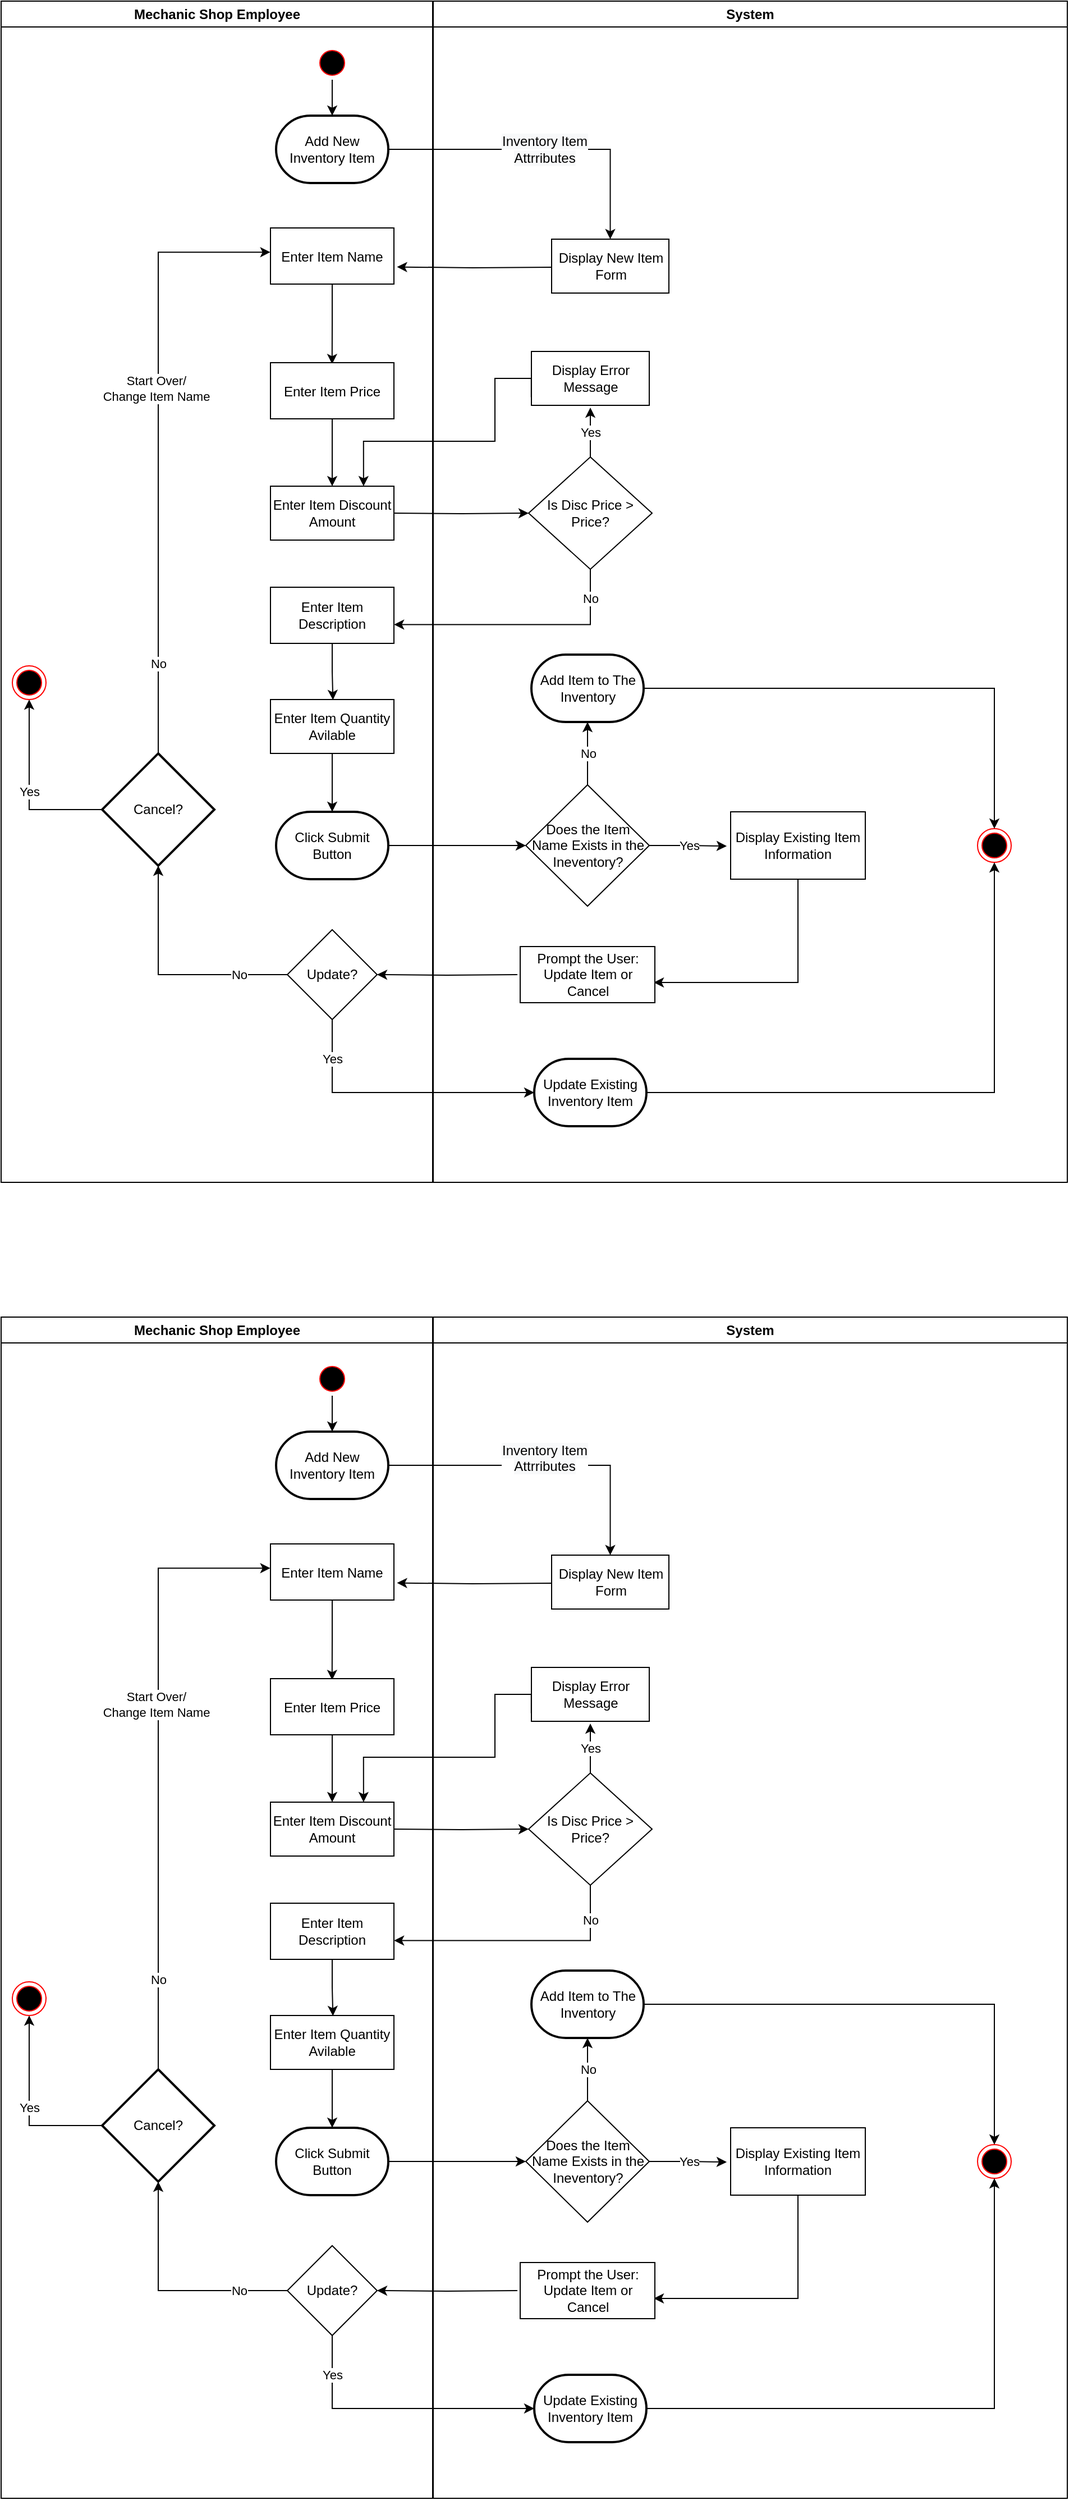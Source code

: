 <mxfile version="20.2.3" type="device"><diagram name="Page-1" id="e7e014a7-5840-1c2e-5031-d8a46d1fe8dd"><mxGraphModel dx="1221" dy="811" grid="1" gridSize="10" guides="1" tooltips="1" connect="1" arrows="1" fold="1" page="1" pageScale="1" pageWidth="1169" pageHeight="826" background="none" math="0" shadow="0"><root><mxCell id="0"/><mxCell id="1" parent="0"/><mxCell id="2" value="Mechanic Shop Employee" style="swimlane;whiteSpace=wrap" parent="1" vertex="1"><mxGeometry x="60" y="128" width="384.5" height="1052" as="geometry"/></mxCell><mxCell id="PDCj6LXdxrXeWzf4pHw9-82" style="edgeStyle=orthogonalEdgeStyle;rounded=0;orthogonalLoop=1;jettySize=auto;html=1;entryX=0.5;entryY=0;entryDx=0;entryDy=0;entryPerimeter=0;" parent="2" source="5" target="PDCj6LXdxrXeWzf4pHw9-81" edge="1"><mxGeometry relative="1" as="geometry"/></mxCell><mxCell id="5" value="" style="ellipse;shape=startState;fillColor=#000000;strokeColor=#ff0000;" parent="2" vertex="1"><mxGeometry x="280" y="40" width="30" height="30" as="geometry"/></mxCell><mxCell id="PDCj6LXdxrXeWzf4pHw9-55" style="edgeStyle=orthogonalEdgeStyle;rounded=0;orthogonalLoop=1;jettySize=auto;html=1;entryX=0.499;entryY=0.024;entryDx=0;entryDy=0;entryPerimeter=0;" parent="2" source="8" target="10" edge="1"><mxGeometry relative="1" as="geometry"/></mxCell><mxCell id="8" value="Enter Item Name" style="" parent="2" vertex="1"><mxGeometry x="240" y="202" width="110" height="50" as="geometry"/></mxCell><mxCell id="P8vSpgIrs2xWnRhI39YD-39" style="edgeStyle=orthogonalEdgeStyle;rounded=0;orthogonalLoop=1;jettySize=auto;html=1;entryX=0.5;entryY=0;entryDx=0;entryDy=0;" edge="1" parent="2" source="10" target="PDCj6LXdxrXeWzf4pHw9-51"><mxGeometry relative="1" as="geometry"/></mxCell><mxCell id="10" value="Enter Item Price" style="" parent="2" vertex="1"><mxGeometry x="240" y="322" width="110" height="50" as="geometry"/></mxCell><mxCell id="PDCj6LXdxrXeWzf4pHw9-51" value="Enter Item Discount Amount" style="rounded=0;whiteSpace=wrap;html=1;" parent="2" vertex="1"><mxGeometry x="240" y="432" width="110" height="48" as="geometry"/></mxCell><mxCell id="PDCj6LXdxrXeWzf4pHw9-69" style="edgeStyle=orthogonalEdgeStyle;rounded=0;orthogonalLoop=1;jettySize=auto;html=1;entryX=0.506;entryY=0.008;entryDx=0;entryDy=0;entryPerimeter=0;" parent="2" source="PDCj6LXdxrXeWzf4pHw9-62" target="PDCj6LXdxrXeWzf4pHw9-68" edge="1"><mxGeometry relative="1" as="geometry"/></mxCell><mxCell id="PDCj6LXdxrXeWzf4pHw9-62" value="Enter Item Description" style="rounded=0;whiteSpace=wrap;html=1;" parent="2" vertex="1"><mxGeometry x="240" y="522" width="110" height="50" as="geometry"/></mxCell><mxCell id="PDCj6LXdxrXeWzf4pHw9-65" value="Click Submit Button" style="strokeWidth=2;html=1;shape=mxgraph.flowchart.terminator;whiteSpace=wrap;" parent="2" vertex="1"><mxGeometry x="245" y="722" width="100" height="60" as="geometry"/></mxCell><mxCell id="PDCj6LXdxrXeWzf4pHw9-70" style="edgeStyle=orthogonalEdgeStyle;rounded=0;orthogonalLoop=1;jettySize=auto;html=1;entryX=0.5;entryY=0;entryDx=0;entryDy=0;entryPerimeter=0;" parent="2" source="PDCj6LXdxrXeWzf4pHw9-68" target="PDCj6LXdxrXeWzf4pHw9-65" edge="1"><mxGeometry relative="1" as="geometry"/></mxCell><mxCell id="PDCj6LXdxrXeWzf4pHw9-68" value="Enter Item Quantity Avilable" style="rounded=0;whiteSpace=wrap;html=1;" parent="2" vertex="1"><mxGeometry x="240" y="622" width="110" height="48" as="geometry"/></mxCell><mxCell id="PDCj6LXdxrXeWzf4pHw9-81" value="Add New Inventory Item" style="strokeWidth=2;html=1;shape=mxgraph.flowchart.terminator;whiteSpace=wrap;" parent="2" vertex="1"><mxGeometry x="245" y="102" width="100" height="60" as="geometry"/></mxCell><mxCell id="PDCj6LXdxrXeWzf4pHw9-101" value="No" style="edgeStyle=orthogonalEdgeStyle;rounded=0;orthogonalLoop=1;jettySize=auto;html=1;entryX=0.5;entryY=1;entryDx=0;entryDy=0;entryPerimeter=0;" parent="2" source="PDCj6LXdxrXeWzf4pHw9-89" target="PDCj6LXdxrXeWzf4pHw9-100" edge="1"><mxGeometry x="-0.591" relative="1" as="geometry"><mxPoint as="offset"/></mxGeometry></mxCell><mxCell id="PDCj6LXdxrXeWzf4pHw9-89" value="Update?" style="rhombus;whiteSpace=wrap;html=1;" parent="2" vertex="1"><mxGeometry x="255" y="827" width="80" height="80" as="geometry"/></mxCell><mxCell id="PDCj6LXdxrXeWzf4pHw9-103" value="Yes" style="edgeStyle=orthogonalEdgeStyle;rounded=0;orthogonalLoop=1;jettySize=auto;html=1;entryX=0.5;entryY=1;entryDx=0;entryDy=0;" parent="2" source="PDCj6LXdxrXeWzf4pHw9-100" target="PDCj6LXdxrXeWzf4pHw9-102" edge="1"><mxGeometry relative="1" as="geometry"/></mxCell><mxCell id="PDCj6LXdxrXeWzf4pHw9-104" value="No" style="edgeStyle=orthogonalEdgeStyle;rounded=0;orthogonalLoop=1;jettySize=auto;html=1;entryX=-0.001;entryY=0.432;entryDx=0;entryDy=0;entryPerimeter=0;" parent="2" source="PDCj6LXdxrXeWzf4pHw9-100" target="8" edge="1"><mxGeometry x="-0.705" relative="1" as="geometry"><Array as="points"><mxPoint x="140" y="224"/></Array><mxPoint as="offset"/></mxGeometry></mxCell><mxCell id="PDCj6LXdxrXeWzf4pHw9-106" value="Start Over/&lt;br&gt;Change Item Name" style="edgeLabel;html=1;align=center;verticalAlign=middle;resizable=0;points=[];" parent="PDCj6LXdxrXeWzf4pHw9-104" vertex="1" connectable="0"><mxGeometry x="0.191" y="2" relative="1" as="geometry"><mxPoint as="offset"/></mxGeometry></mxCell><mxCell id="PDCj6LXdxrXeWzf4pHw9-100" value="Cancel?" style="strokeWidth=2;html=1;shape=mxgraph.flowchart.decision;whiteSpace=wrap;" parent="2" vertex="1"><mxGeometry x="90" y="670" width="100" height="100" as="geometry"/></mxCell><mxCell id="PDCj6LXdxrXeWzf4pHw9-102" value="" style="ellipse;shape=endState;fillColor=#000000;strokeColor=#ff0000" parent="2" vertex="1"><mxGeometry x="10" y="592" width="30" height="30" as="geometry"/></mxCell><mxCell id="3" value="System" style="swimlane;whiteSpace=wrap" parent="1" vertex="1"><mxGeometry x="445" y="128" width="565" height="1052" as="geometry"/></mxCell><mxCell id="PDCj6LXdxrXeWzf4pHw9-47" value="Display New Item Form" style="rounded=0;whiteSpace=wrap;html=1;" parent="3" vertex="1"><mxGeometry x="105.5" y="212" width="104.5" height="48" as="geometry"/></mxCell><mxCell id="PDCj6LXdxrXeWzf4pHw9-60" value="Yes" style="edgeStyle=orthogonalEdgeStyle;rounded=0;orthogonalLoop=1;jettySize=auto;html=1;entryX=0.5;entryY=1.042;entryDx=0;entryDy=0;entryPerimeter=0;" parent="3" source="PDCj6LXdxrXeWzf4pHw9-53" target="PDCj6LXdxrXeWzf4pHw9-58" edge="1"><mxGeometry relative="1" as="geometry"/></mxCell><mxCell id="PDCj6LXdxrXeWzf4pHw9-53" value="Is Disc Price &amp;gt; Price?" style="rhombus;whiteSpace=wrap;html=1;" parent="3" vertex="1"><mxGeometry x="85" y="406" width="110" height="100" as="geometry"/></mxCell><mxCell id="PDCj6LXdxrXeWzf4pHw9-58" value="Display Error Message" style="rounded=0;whiteSpace=wrap;html=1;" parent="3" vertex="1"><mxGeometry x="87.5" y="312" width="105" height="48" as="geometry"/></mxCell><mxCell id="PDCj6LXdxrXeWzf4pHw9-80" value="Yes" style="edgeStyle=orthogonalEdgeStyle;rounded=0;orthogonalLoop=1;jettySize=auto;html=1;entryX=-0.029;entryY=0.509;entryDx=0;entryDy=0;entryPerimeter=0;" parent="3" source="PDCj6LXdxrXeWzf4pHw9-67" target="PDCj6LXdxrXeWzf4pHw9-79" edge="1"><mxGeometry relative="1" as="geometry"/></mxCell><mxCell id="PDCj6LXdxrXeWzf4pHw9-93" value="No" style="edgeStyle=orthogonalEdgeStyle;rounded=0;orthogonalLoop=1;jettySize=auto;html=1;entryX=0.5;entryY=1;entryDx=0;entryDy=0;entryPerimeter=0;" parent="3" source="PDCj6LXdxrXeWzf4pHw9-67" target="PDCj6LXdxrXeWzf4pHw9-91" edge="1"><mxGeometry relative="1" as="geometry"/></mxCell><mxCell id="PDCj6LXdxrXeWzf4pHw9-67" value="Does the Item Name Exists in the Ineventory?" style="rhombus;whiteSpace=wrap;html=1;" parent="3" vertex="1"><mxGeometry x="82.5" y="698" width="110" height="108" as="geometry"/></mxCell><mxCell id="38" value="" style="ellipse;shape=endState;fillColor=#000000;strokeColor=#ff0000" parent="3" vertex="1"><mxGeometry x="485" y="737" width="30" height="30" as="geometry"/></mxCell><mxCell id="PDCj6LXdxrXeWzf4pHw9-88" style="edgeStyle=orthogonalEdgeStyle;rounded=0;orthogonalLoop=1;jettySize=auto;html=1;entryX=0.992;entryY=0.639;entryDx=0;entryDy=0;entryPerimeter=0;" parent="3" source="PDCj6LXdxrXeWzf4pHw9-79" target="PDCj6LXdxrXeWzf4pHw9-87" edge="1"><mxGeometry relative="1" as="geometry"><Array as="points"><mxPoint x="325" y="874"/></Array></mxGeometry></mxCell><mxCell id="PDCj6LXdxrXeWzf4pHw9-79" value="Display Existing Item Information" style="rounded=0;whiteSpace=wrap;html=1;" parent="3" vertex="1"><mxGeometry x="265" y="722" width="120" height="60" as="geometry"/></mxCell><mxCell id="PDCj6LXdxrXeWzf4pHw9-87" value="Prompt the User:&lt;br&gt;Update Item or Cancel" style="rounded=0;whiteSpace=wrap;html=1;" parent="3" vertex="1"><mxGeometry x="77.5" y="842" width="120" height="50" as="geometry"/></mxCell><mxCell id="PDCj6LXdxrXeWzf4pHw9-96" style="edgeStyle=orthogonalEdgeStyle;rounded=0;orthogonalLoop=1;jettySize=auto;html=1;entryX=0.5;entryY=0;entryDx=0;entryDy=0;" parent="3" source="PDCj6LXdxrXeWzf4pHw9-91" target="38" edge="1"><mxGeometry relative="1" as="geometry"/></mxCell><mxCell id="PDCj6LXdxrXeWzf4pHw9-91" value="Add Item to The Inventory" style="strokeWidth=2;html=1;shape=mxgraph.flowchart.terminator;whiteSpace=wrap;" parent="3" vertex="1"><mxGeometry x="87.5" y="582" width="100" height="60" as="geometry"/></mxCell><mxCell id="PDCj6LXdxrXeWzf4pHw9-97" style="edgeStyle=orthogonalEdgeStyle;rounded=0;orthogonalLoop=1;jettySize=auto;html=1;entryX=0.5;entryY=1;entryDx=0;entryDy=0;" parent="3" source="PDCj6LXdxrXeWzf4pHw9-94" target="38" edge="1"><mxGeometry relative="1" as="geometry"/></mxCell><mxCell id="PDCj6LXdxrXeWzf4pHw9-94" value="Update Existing Inventory Item" style="strokeWidth=2;html=1;shape=mxgraph.flowchart.terminator;whiteSpace=wrap;" parent="3" vertex="1"><mxGeometry x="90" y="942" width="100" height="60" as="geometry"/></mxCell><mxCell id="PDCj6LXdxrXeWzf4pHw9-61" style="edgeStyle=orthogonalEdgeStyle;rounded=0;orthogonalLoop=1;jettySize=auto;html=1;entryX=0.754;entryY=0;entryDx=0;entryDy=0;entryPerimeter=0;exitX=-0.001;exitY=0.85;exitDx=0;exitDy=0;exitPerimeter=0;" parent="1" source="PDCj6LXdxrXeWzf4pHw9-58" target="PDCj6LXdxrXeWzf4pHw9-51" edge="1"><mxGeometry relative="1" as="geometry"><Array as="points"><mxPoint x="532" y="464"/><mxPoint x="500" y="464"/><mxPoint x="500" y="520"/><mxPoint x="383" y="520"/></Array></mxGeometry></mxCell><mxCell id="PDCj6LXdxrXeWzf4pHw9-63" value="No" style="edgeStyle=orthogonalEdgeStyle;rounded=0;orthogonalLoop=1;jettySize=auto;html=1;entryX=1.001;entryY=0.664;entryDx=0;entryDy=0;entryPerimeter=0;exitX=0.5;exitY=1;exitDx=0;exitDy=0;" parent="1" source="PDCj6LXdxrXeWzf4pHw9-53" target="PDCj6LXdxrXeWzf4pHw9-62" edge="1"><mxGeometry x="-0.768" relative="1" as="geometry"><mxPoint as="offset"/></mxGeometry></mxCell><mxCell id="PDCj6LXdxrXeWzf4pHw9-71" style="edgeStyle=orthogonalEdgeStyle;rounded=0;orthogonalLoop=1;jettySize=auto;html=1;exitX=1;exitY=0.5;exitDx=0;exitDy=0;exitPerimeter=0;" parent="1" source="PDCj6LXdxrXeWzf4pHw9-65" target="PDCj6LXdxrXeWzf4pHw9-67" edge="1"><mxGeometry relative="1" as="geometry"><mxPoint x="340" y="880" as="sourcePoint"/></mxGeometry></mxCell><mxCell id="PDCj6LXdxrXeWzf4pHw9-85" style="edgeStyle=orthogonalEdgeStyle;rounded=0;orthogonalLoop=1;jettySize=auto;html=1;entryX=1.025;entryY=0.695;entryDx=0;entryDy=0;entryPerimeter=0;" parent="1" target="8" edge="1"><mxGeometry relative="1" as="geometry"><mxPoint x="550" y="365" as="sourcePoint"/></mxGeometry></mxCell><mxCell id="PDCj6LXdxrXeWzf4pHw9-86" style="edgeStyle=orthogonalEdgeStyle;rounded=0;orthogonalLoop=1;jettySize=auto;html=1;entryX=0;entryY=0.5;entryDx=0;entryDy=0;" parent="1" target="PDCj6LXdxrXeWzf4pHw9-53" edge="1"><mxGeometry relative="1" as="geometry"><mxPoint x="410" y="584" as="sourcePoint"/></mxGeometry></mxCell><mxCell id="PDCj6LXdxrXeWzf4pHw9-90" style="edgeStyle=orthogonalEdgeStyle;rounded=0;orthogonalLoop=1;jettySize=auto;html=1;entryX=1;entryY=0.5;entryDx=0;entryDy=0;" parent="1" target="PDCj6LXdxrXeWzf4pHw9-89" edge="1"><mxGeometry relative="1" as="geometry"><mxPoint x="520" y="995" as="sourcePoint"/></mxGeometry></mxCell><mxCell id="PDCj6LXdxrXeWzf4pHw9-95" value="Yes" style="edgeStyle=orthogonalEdgeStyle;rounded=0;orthogonalLoop=1;jettySize=auto;html=1;entryX=0;entryY=0.5;entryDx=0;entryDy=0;entryPerimeter=0;" parent="1" source="PDCj6LXdxrXeWzf4pHw9-89" target="PDCj6LXdxrXeWzf4pHw9-94" edge="1"><mxGeometry x="-0.715" relative="1" as="geometry"><Array as="points"><mxPoint x="355" y="1100"/></Array><mxPoint as="offset"/></mxGeometry></mxCell><mxCell id="P8vSpgIrs2xWnRhI39YD-38" value="&lt;span style=&quot;color: rgb(0, 0, 0); font-family: Helvetica; font-size: 12px; font-style: normal; font-variant-ligatures: normal; font-variant-caps: normal; font-weight: 400; letter-spacing: normal; orphans: 2; text-align: center; text-indent: 0px; text-transform: none; widows: 2; word-spacing: 0px; -webkit-text-stroke-width: 0px; background-color: rgb(248, 249, 250); text-decoration-thickness: initial; text-decoration-style: initial; text-decoration-color: initial; float: none; display: inline !important;&quot;&gt;Inventory Item&lt;/span&gt;&lt;br style=&quot;padding: 0px; margin: 0px; color: rgb(0, 0, 0); font-family: Helvetica; font-size: 12px; font-style: normal; font-variant-ligatures: normal; font-variant-caps: normal; font-weight: 400; letter-spacing: normal; orphans: 2; text-align: center; text-indent: 0px; text-transform: none; widows: 2; word-spacing: 0px; -webkit-text-stroke-width: 0px; background-color: rgb(248, 249, 250); text-decoration-thickness: initial; text-decoration-style: initial; text-decoration-color: initial;&quot;&gt;&lt;span style=&quot;color: rgb(0, 0, 0); font-family: Helvetica; font-size: 12px; font-style: normal; font-variant-ligatures: normal; font-variant-caps: normal; font-weight: 400; letter-spacing: normal; orphans: 2; text-align: center; text-indent: 0px; text-transform: none; widows: 2; word-spacing: 0px; -webkit-text-stroke-width: 0px; background-color: rgb(248, 249, 250); text-decoration-thickness: initial; text-decoration-style: initial; text-decoration-color: initial; float: none; display: inline !important;&quot;&gt;Attrributes&lt;/span&gt;" style="edgeStyle=orthogonalEdgeStyle;rounded=0;orthogonalLoop=1;jettySize=auto;html=1;" edge="1" parent="1" source="PDCj6LXdxrXeWzf4pHw9-81" target="PDCj6LXdxrXeWzf4pHw9-47"><mxGeometry relative="1" as="geometry"/></mxCell><mxCell id="P8vSpgIrs2xWnRhI39YD-40" value="Mechanic Shop Employee" style="swimlane;whiteSpace=wrap" vertex="1" parent="1"><mxGeometry x="60" y="1300" width="384.5" height="1052" as="geometry"><mxRectangle x="60" y="1300" width="190" height="30" as="alternateBounds"/></mxGeometry></mxCell><mxCell id="P8vSpgIrs2xWnRhI39YD-41" style="edgeStyle=orthogonalEdgeStyle;rounded=0;orthogonalLoop=1;jettySize=auto;html=1;entryX=0.5;entryY=0;entryDx=0;entryDy=0;entryPerimeter=0;" edge="1" parent="P8vSpgIrs2xWnRhI39YD-40" source="P8vSpgIrs2xWnRhI39YD-42" target="P8vSpgIrs2xWnRhI39YD-53"><mxGeometry relative="1" as="geometry"/></mxCell><mxCell id="P8vSpgIrs2xWnRhI39YD-42" value="" style="ellipse;shape=startState;fillColor=#000000;strokeColor=#ff0000;" vertex="1" parent="P8vSpgIrs2xWnRhI39YD-40"><mxGeometry x="280" y="40" width="30" height="30" as="geometry"/></mxCell><mxCell id="P8vSpgIrs2xWnRhI39YD-43" style="edgeStyle=orthogonalEdgeStyle;rounded=0;orthogonalLoop=1;jettySize=auto;html=1;entryX=0.499;entryY=0.024;entryDx=0;entryDy=0;entryPerimeter=0;" edge="1" parent="P8vSpgIrs2xWnRhI39YD-40" source="P8vSpgIrs2xWnRhI39YD-44" target="P8vSpgIrs2xWnRhI39YD-46"><mxGeometry relative="1" as="geometry"/></mxCell><mxCell id="P8vSpgIrs2xWnRhI39YD-44" value="Enter Item Name" style="" vertex="1" parent="P8vSpgIrs2xWnRhI39YD-40"><mxGeometry x="240" y="202" width="110" height="50" as="geometry"/></mxCell><mxCell id="P8vSpgIrs2xWnRhI39YD-45" style="edgeStyle=orthogonalEdgeStyle;rounded=0;orthogonalLoop=1;jettySize=auto;html=1;entryX=0.5;entryY=0;entryDx=0;entryDy=0;" edge="1" parent="P8vSpgIrs2xWnRhI39YD-40" source="P8vSpgIrs2xWnRhI39YD-46" target="P8vSpgIrs2xWnRhI39YD-47"><mxGeometry relative="1" as="geometry"/></mxCell><mxCell id="P8vSpgIrs2xWnRhI39YD-46" value="Enter Item Price" style="" vertex="1" parent="P8vSpgIrs2xWnRhI39YD-40"><mxGeometry x="240" y="322" width="110" height="50" as="geometry"/></mxCell><mxCell id="P8vSpgIrs2xWnRhI39YD-47" value="Enter Item Discount Amount" style="rounded=0;whiteSpace=wrap;html=1;" vertex="1" parent="P8vSpgIrs2xWnRhI39YD-40"><mxGeometry x="240" y="432" width="110" height="48" as="geometry"/></mxCell><mxCell id="P8vSpgIrs2xWnRhI39YD-48" style="edgeStyle=orthogonalEdgeStyle;rounded=0;orthogonalLoop=1;jettySize=auto;html=1;entryX=0.506;entryY=0.008;entryDx=0;entryDy=0;entryPerimeter=0;" edge="1" parent="P8vSpgIrs2xWnRhI39YD-40" source="P8vSpgIrs2xWnRhI39YD-49" target="P8vSpgIrs2xWnRhI39YD-52"><mxGeometry relative="1" as="geometry"/></mxCell><mxCell id="P8vSpgIrs2xWnRhI39YD-49" value="Enter Item Description" style="rounded=0;whiteSpace=wrap;html=1;" vertex="1" parent="P8vSpgIrs2xWnRhI39YD-40"><mxGeometry x="240" y="522" width="110" height="50" as="geometry"/></mxCell><mxCell id="P8vSpgIrs2xWnRhI39YD-50" value="Click Submit Button" style="strokeWidth=2;html=1;shape=mxgraph.flowchart.terminator;whiteSpace=wrap;" vertex="1" parent="P8vSpgIrs2xWnRhI39YD-40"><mxGeometry x="245" y="722" width="100" height="60" as="geometry"/></mxCell><mxCell id="P8vSpgIrs2xWnRhI39YD-51" style="edgeStyle=orthogonalEdgeStyle;rounded=0;orthogonalLoop=1;jettySize=auto;html=1;entryX=0.5;entryY=0;entryDx=0;entryDy=0;entryPerimeter=0;" edge="1" parent="P8vSpgIrs2xWnRhI39YD-40" source="P8vSpgIrs2xWnRhI39YD-52" target="P8vSpgIrs2xWnRhI39YD-50"><mxGeometry relative="1" as="geometry"/></mxCell><mxCell id="P8vSpgIrs2xWnRhI39YD-52" value="Enter Item Quantity Avilable" style="rounded=0;whiteSpace=wrap;html=1;" vertex="1" parent="P8vSpgIrs2xWnRhI39YD-40"><mxGeometry x="240" y="622" width="110" height="48" as="geometry"/></mxCell><mxCell id="P8vSpgIrs2xWnRhI39YD-53" value="Add New Inventory Item" style="strokeWidth=2;html=1;shape=mxgraph.flowchart.terminator;whiteSpace=wrap;" vertex="1" parent="P8vSpgIrs2xWnRhI39YD-40"><mxGeometry x="245" y="102" width="100" height="60" as="geometry"/></mxCell><mxCell id="P8vSpgIrs2xWnRhI39YD-54" value="No" style="edgeStyle=orthogonalEdgeStyle;rounded=0;orthogonalLoop=1;jettySize=auto;html=1;entryX=0.5;entryY=1;entryDx=0;entryDy=0;entryPerimeter=0;" edge="1" parent="P8vSpgIrs2xWnRhI39YD-40" source="P8vSpgIrs2xWnRhI39YD-55" target="P8vSpgIrs2xWnRhI39YD-59"><mxGeometry x="-0.591" relative="1" as="geometry"><mxPoint as="offset"/></mxGeometry></mxCell><mxCell id="P8vSpgIrs2xWnRhI39YD-55" value="Update?" style="rhombus;whiteSpace=wrap;html=1;" vertex="1" parent="P8vSpgIrs2xWnRhI39YD-40"><mxGeometry x="255" y="827" width="80" height="80" as="geometry"/></mxCell><mxCell id="P8vSpgIrs2xWnRhI39YD-56" value="Yes" style="edgeStyle=orthogonalEdgeStyle;rounded=0;orthogonalLoop=1;jettySize=auto;html=1;entryX=0.5;entryY=1;entryDx=0;entryDy=0;" edge="1" parent="P8vSpgIrs2xWnRhI39YD-40" source="P8vSpgIrs2xWnRhI39YD-59" target="P8vSpgIrs2xWnRhI39YD-60"><mxGeometry relative="1" as="geometry"/></mxCell><mxCell id="P8vSpgIrs2xWnRhI39YD-57" value="No" style="edgeStyle=orthogonalEdgeStyle;rounded=0;orthogonalLoop=1;jettySize=auto;html=1;entryX=-0.001;entryY=0.432;entryDx=0;entryDy=0;entryPerimeter=0;" edge="1" parent="P8vSpgIrs2xWnRhI39YD-40" source="P8vSpgIrs2xWnRhI39YD-59" target="P8vSpgIrs2xWnRhI39YD-44"><mxGeometry x="-0.705" relative="1" as="geometry"><Array as="points"><mxPoint x="140" y="224"/></Array><mxPoint as="offset"/></mxGeometry></mxCell><mxCell id="P8vSpgIrs2xWnRhI39YD-58" value="Start Over/&lt;br&gt;Change Item Name" style="edgeLabel;html=1;align=center;verticalAlign=middle;resizable=0;points=[];" vertex="1" connectable="0" parent="P8vSpgIrs2xWnRhI39YD-57"><mxGeometry x="0.191" y="2" relative="1" as="geometry"><mxPoint as="offset"/></mxGeometry></mxCell><mxCell id="P8vSpgIrs2xWnRhI39YD-59" value="Cancel?" style="strokeWidth=2;html=1;shape=mxgraph.flowchart.decision;whiteSpace=wrap;" vertex="1" parent="P8vSpgIrs2xWnRhI39YD-40"><mxGeometry x="90" y="670" width="100" height="100" as="geometry"/></mxCell><mxCell id="P8vSpgIrs2xWnRhI39YD-60" value="" style="ellipse;shape=endState;fillColor=#000000;strokeColor=#ff0000" vertex="1" parent="P8vSpgIrs2xWnRhI39YD-40"><mxGeometry x="10" y="592" width="30" height="30" as="geometry"/></mxCell><mxCell id="P8vSpgIrs2xWnRhI39YD-61" value="System" style="swimlane;whiteSpace=wrap" vertex="1" parent="1"><mxGeometry x="445" y="1300" width="565" height="1052" as="geometry"><mxRectangle x="445" y="1300" width="80" height="30" as="alternateBounds"/></mxGeometry></mxCell><mxCell id="P8vSpgIrs2xWnRhI39YD-62" value="Display New Item Form" style="rounded=0;whiteSpace=wrap;html=1;" vertex="1" parent="P8vSpgIrs2xWnRhI39YD-61"><mxGeometry x="105.5" y="212" width="104.5" height="48" as="geometry"/></mxCell><mxCell id="P8vSpgIrs2xWnRhI39YD-63" value="Yes" style="edgeStyle=orthogonalEdgeStyle;rounded=0;orthogonalLoop=1;jettySize=auto;html=1;entryX=0.5;entryY=1.042;entryDx=0;entryDy=0;entryPerimeter=0;" edge="1" parent="P8vSpgIrs2xWnRhI39YD-61" source="P8vSpgIrs2xWnRhI39YD-64" target="P8vSpgIrs2xWnRhI39YD-65"><mxGeometry relative="1" as="geometry"/></mxCell><mxCell id="P8vSpgIrs2xWnRhI39YD-64" value="Is Disc Price &amp;gt; Price?" style="rhombus;whiteSpace=wrap;html=1;" vertex="1" parent="P8vSpgIrs2xWnRhI39YD-61"><mxGeometry x="85" y="406" width="110" height="100" as="geometry"/></mxCell><mxCell id="P8vSpgIrs2xWnRhI39YD-65" value="Display Error Message" style="rounded=0;whiteSpace=wrap;html=1;" vertex="1" parent="P8vSpgIrs2xWnRhI39YD-61"><mxGeometry x="87.5" y="312" width="105" height="48" as="geometry"/></mxCell><mxCell id="P8vSpgIrs2xWnRhI39YD-66" value="Yes" style="edgeStyle=orthogonalEdgeStyle;rounded=0;orthogonalLoop=1;jettySize=auto;html=1;entryX=-0.029;entryY=0.509;entryDx=0;entryDy=0;entryPerimeter=0;" edge="1" parent="P8vSpgIrs2xWnRhI39YD-61" source="P8vSpgIrs2xWnRhI39YD-68" target="P8vSpgIrs2xWnRhI39YD-71"><mxGeometry relative="1" as="geometry"/></mxCell><mxCell id="P8vSpgIrs2xWnRhI39YD-67" value="No" style="edgeStyle=orthogonalEdgeStyle;rounded=0;orthogonalLoop=1;jettySize=auto;html=1;entryX=0.5;entryY=1;entryDx=0;entryDy=0;entryPerimeter=0;" edge="1" parent="P8vSpgIrs2xWnRhI39YD-61" source="P8vSpgIrs2xWnRhI39YD-68" target="P8vSpgIrs2xWnRhI39YD-74"><mxGeometry relative="1" as="geometry"/></mxCell><mxCell id="P8vSpgIrs2xWnRhI39YD-68" value="Does the Item Name Exists in the Ineventory?" style="rhombus;whiteSpace=wrap;html=1;" vertex="1" parent="P8vSpgIrs2xWnRhI39YD-61"><mxGeometry x="82.5" y="698" width="110" height="108" as="geometry"/></mxCell><mxCell id="P8vSpgIrs2xWnRhI39YD-69" value="" style="ellipse;shape=endState;fillColor=#000000;strokeColor=#ff0000" vertex="1" parent="P8vSpgIrs2xWnRhI39YD-61"><mxGeometry x="485" y="737" width="30" height="30" as="geometry"/></mxCell><mxCell id="P8vSpgIrs2xWnRhI39YD-70" style="edgeStyle=orthogonalEdgeStyle;rounded=0;orthogonalLoop=1;jettySize=auto;html=1;entryX=0.992;entryY=0.639;entryDx=0;entryDy=0;entryPerimeter=0;" edge="1" parent="P8vSpgIrs2xWnRhI39YD-61" source="P8vSpgIrs2xWnRhI39YD-71" target="P8vSpgIrs2xWnRhI39YD-72"><mxGeometry relative="1" as="geometry"><Array as="points"><mxPoint x="325" y="874"/></Array></mxGeometry></mxCell><mxCell id="P8vSpgIrs2xWnRhI39YD-71" value="Display Existing Item Information" style="rounded=0;whiteSpace=wrap;html=1;" vertex="1" parent="P8vSpgIrs2xWnRhI39YD-61"><mxGeometry x="265" y="722" width="120" height="60" as="geometry"/></mxCell><mxCell id="P8vSpgIrs2xWnRhI39YD-72" value="Prompt the User:&lt;br&gt;Update Item or Cancel" style="rounded=0;whiteSpace=wrap;html=1;" vertex="1" parent="P8vSpgIrs2xWnRhI39YD-61"><mxGeometry x="77.5" y="842" width="120" height="50" as="geometry"/></mxCell><mxCell id="P8vSpgIrs2xWnRhI39YD-73" style="edgeStyle=orthogonalEdgeStyle;rounded=0;orthogonalLoop=1;jettySize=auto;html=1;entryX=0.5;entryY=0;entryDx=0;entryDy=0;" edge="1" parent="P8vSpgIrs2xWnRhI39YD-61" source="P8vSpgIrs2xWnRhI39YD-74" target="P8vSpgIrs2xWnRhI39YD-69"><mxGeometry relative="1" as="geometry"/></mxCell><mxCell id="P8vSpgIrs2xWnRhI39YD-74" value="Add Item to The Inventory" style="strokeWidth=2;html=1;shape=mxgraph.flowchart.terminator;whiteSpace=wrap;" vertex="1" parent="P8vSpgIrs2xWnRhI39YD-61"><mxGeometry x="87.5" y="582" width="100" height="60" as="geometry"/></mxCell><mxCell id="P8vSpgIrs2xWnRhI39YD-75" style="edgeStyle=orthogonalEdgeStyle;rounded=0;orthogonalLoop=1;jettySize=auto;html=1;entryX=0.5;entryY=1;entryDx=0;entryDy=0;" edge="1" parent="P8vSpgIrs2xWnRhI39YD-61" source="P8vSpgIrs2xWnRhI39YD-76" target="P8vSpgIrs2xWnRhI39YD-69"><mxGeometry relative="1" as="geometry"/></mxCell><mxCell id="P8vSpgIrs2xWnRhI39YD-76" value="Update Existing Inventory Item" style="strokeWidth=2;html=1;shape=mxgraph.flowchart.terminator;whiteSpace=wrap;" vertex="1" parent="P8vSpgIrs2xWnRhI39YD-61"><mxGeometry x="90" y="942" width="100" height="60" as="geometry"/></mxCell><mxCell id="P8vSpgIrs2xWnRhI39YD-77" style="edgeStyle=orthogonalEdgeStyle;rounded=0;orthogonalLoop=1;jettySize=auto;html=1;entryX=0.754;entryY=0;entryDx=0;entryDy=0;entryPerimeter=0;exitX=-0.001;exitY=0.85;exitDx=0;exitDy=0;exitPerimeter=0;" edge="1" parent="1" source="P8vSpgIrs2xWnRhI39YD-65" target="P8vSpgIrs2xWnRhI39YD-47"><mxGeometry relative="1" as="geometry"><Array as="points"><mxPoint x="532" y="1636"/><mxPoint x="500" y="1636"/><mxPoint x="500" y="1692"/><mxPoint x="383" y="1692"/></Array></mxGeometry></mxCell><mxCell id="P8vSpgIrs2xWnRhI39YD-78" value="No" style="edgeStyle=orthogonalEdgeStyle;rounded=0;orthogonalLoop=1;jettySize=auto;html=1;entryX=1.001;entryY=0.664;entryDx=0;entryDy=0;entryPerimeter=0;exitX=0.5;exitY=1;exitDx=0;exitDy=0;" edge="1" parent="1" source="P8vSpgIrs2xWnRhI39YD-64" target="P8vSpgIrs2xWnRhI39YD-49"><mxGeometry x="-0.722" relative="1" as="geometry"><mxPoint as="offset"/></mxGeometry></mxCell><mxCell id="P8vSpgIrs2xWnRhI39YD-79" style="edgeStyle=orthogonalEdgeStyle;rounded=0;orthogonalLoop=1;jettySize=auto;html=1;exitX=1;exitY=0.5;exitDx=0;exitDy=0;exitPerimeter=0;" edge="1" parent="1" source="P8vSpgIrs2xWnRhI39YD-50" target="P8vSpgIrs2xWnRhI39YD-68"><mxGeometry relative="1" as="geometry"><mxPoint x="340" y="2052" as="sourcePoint"/></mxGeometry></mxCell><mxCell id="P8vSpgIrs2xWnRhI39YD-80" style="edgeStyle=orthogonalEdgeStyle;rounded=0;orthogonalLoop=1;jettySize=auto;html=1;entryX=1.025;entryY=0.695;entryDx=0;entryDy=0;entryPerimeter=0;" edge="1" parent="1" target="P8vSpgIrs2xWnRhI39YD-44"><mxGeometry relative="1" as="geometry"><mxPoint x="550" y="1537" as="sourcePoint"/></mxGeometry></mxCell><mxCell id="P8vSpgIrs2xWnRhI39YD-81" style="edgeStyle=orthogonalEdgeStyle;rounded=0;orthogonalLoop=1;jettySize=auto;html=1;entryX=0;entryY=0.5;entryDx=0;entryDy=0;" edge="1" parent="1" target="P8vSpgIrs2xWnRhI39YD-64"><mxGeometry relative="1" as="geometry"><mxPoint x="410" y="1756" as="sourcePoint"/></mxGeometry></mxCell><mxCell id="P8vSpgIrs2xWnRhI39YD-82" style="edgeStyle=orthogonalEdgeStyle;rounded=0;orthogonalLoop=1;jettySize=auto;html=1;entryX=1;entryY=0.5;entryDx=0;entryDy=0;" edge="1" parent="1" target="P8vSpgIrs2xWnRhI39YD-55"><mxGeometry relative="1" as="geometry"><mxPoint x="520" y="2167" as="sourcePoint"/></mxGeometry></mxCell><mxCell id="P8vSpgIrs2xWnRhI39YD-83" value="Yes" style="edgeStyle=orthogonalEdgeStyle;rounded=0;orthogonalLoop=1;jettySize=auto;html=1;entryX=0;entryY=0.5;entryDx=0;entryDy=0;entryPerimeter=0;" edge="1" parent="1" source="P8vSpgIrs2xWnRhI39YD-55" target="P8vSpgIrs2xWnRhI39YD-76"><mxGeometry x="-0.715" relative="1" as="geometry"><Array as="points"><mxPoint x="355" y="2272"/></Array><mxPoint as="offset"/></mxGeometry></mxCell><mxCell id="P8vSpgIrs2xWnRhI39YD-84" value="&#10;&lt;span style=&quot;color: rgb(0, 0, 0); font-family: Helvetica; font-size: 12px; font-style: normal; font-variant-ligatures: normal; font-variant-caps: normal; font-weight: 400; letter-spacing: normal; orphans: 2; text-align: center; text-indent: 0px; text-transform: none; widows: 2; word-spacing: 0px; -webkit-text-stroke-width: 0px; background-color: rgb(248, 249, 250); text-decoration-thickness: initial; text-decoration-style: initial; text-decoration-color: initial; float: none; display: inline !important;&quot;&gt;Inventory Item&lt;/span&gt;&lt;br style=&quot;padding: 0px; margin: 0px; color: rgb(0, 0, 0); font-family: Helvetica; font-size: 12px; font-style: normal; font-variant-ligatures: normal; font-variant-caps: normal; font-weight: 400; letter-spacing: normal; orphans: 2; text-align: center; text-indent: 0px; text-transform: none; widows: 2; word-spacing: 0px; -webkit-text-stroke-width: 0px; background-color: rgb(248, 249, 250); text-decoration-thickness: initial; text-decoration-style: initial; text-decoration-color: initial;&quot;&gt;&lt;span style=&quot;color: rgb(0, 0, 0); font-family: Helvetica; font-size: 12px; font-style: normal; font-variant-ligatures: normal; font-variant-caps: normal; font-weight: 400; letter-spacing: normal; orphans: 2; text-align: center; text-indent: 0px; text-transform: none; widows: 2; word-spacing: 0px; -webkit-text-stroke-width: 0px; background-color: rgb(248, 249, 250); text-decoration-thickness: initial; text-decoration-style: initial; text-decoration-color: initial; float: none; display: inline !important;&quot;&gt;Attrributes&lt;/span&gt;&#10;&#10;" style="edgeStyle=orthogonalEdgeStyle;rounded=0;orthogonalLoop=1;jettySize=auto;html=1;" edge="1" parent="1" source="P8vSpgIrs2xWnRhI39YD-53" target="P8vSpgIrs2xWnRhI39YD-62"><mxGeometry relative="1" as="geometry"/></mxCell></root></mxGraphModel></diagram></mxfile>